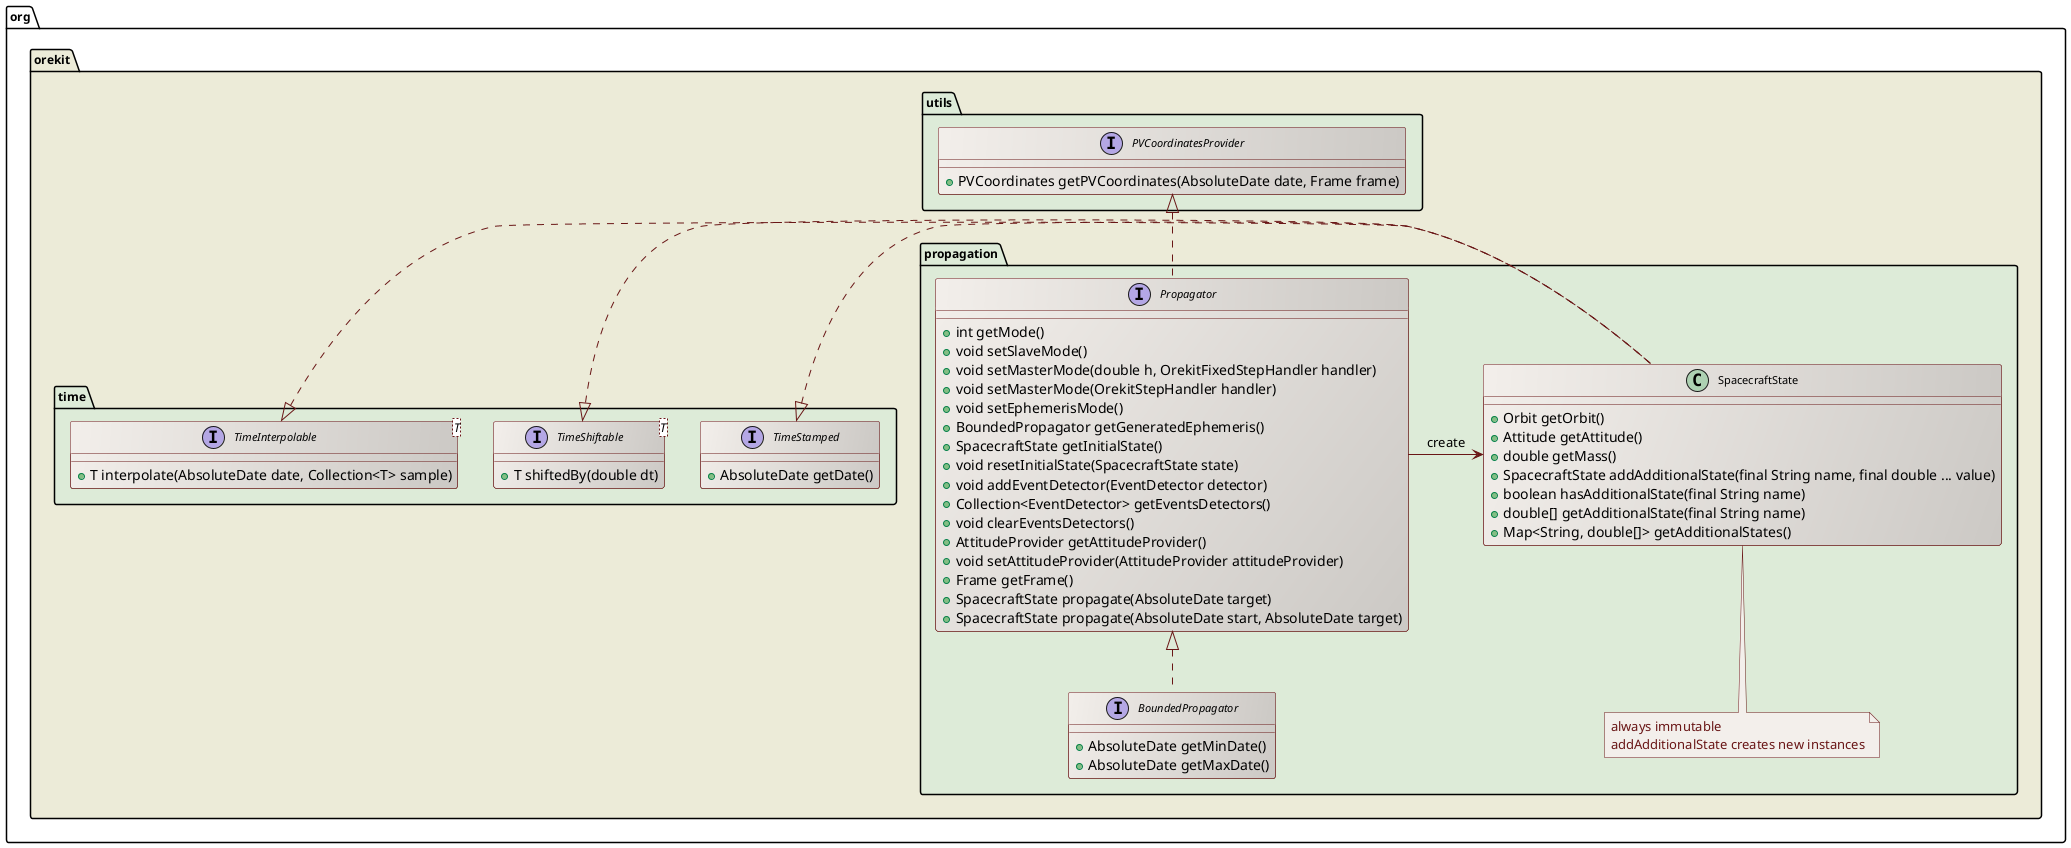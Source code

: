 ' Copyright 2002-2020 CS Group
' Licensed to CS Group (CS) under one or more
' contributor license agreements.  See the NOTICE file distributed with
' this work for additional information regarding copyright ownership.
' CS licenses this file to You under the Apache License, Version 2.0
' (the "License"); you may not use this file except in compliance with
' the License.  You may obtain a copy of the License at
'
'   http://www.apache.org/licenses/LICENSE-2.0
'
' Unless required by applicable law or agreed to in writing, software
' distributed under the License is distributed on an "AS IS" BASIS,
' WITHOUT WARRANTIES OR CONDITIONS OF ANY KIND, either express or implied.
' See the License for the specific language governing permissions and
' limitations under the License.
 
@startuml

  skinparam svek                  true
  skinparam ClassBackgroundColor  #F3EFEB/CCC9C5
  skinparam ClassArrowColor       #691616
  skinparam ClassBorderColor      #691616
  skinparam NoteBackgroundColor   #F3EFEB
  skinparam NoteBorderColor       #691616
  skinparam NoteFontColor         #691616
  skinparam ClassFontSize         11
  skinparam PackageFontSize       12

  package org.orekit #ECEBD8 {

    package utils #DDEBD8 {

      interface PVCoordinatesProvider {
        +PVCoordinates getPVCoordinates(AbsoluteDate date, Frame frame)
      }

    }


    package time #DDEBD8 {

      interface TimeStamped {
        +AbsoluteDate getDate()
      }

      interface "TimeShiftable<T>" as TimeShiftable_T_ {
        +T shiftedBy(double dt)
      }

      interface "TimeInterpolable<T>" as TimeInterpolable_T_ {
        +T interpolate(AbsoluteDate date, Collection<T> sample)
      }

    }

    package propagation #DDEBD8 {

      class SpacecraftState {
        +Orbit getOrbit()
        +Attitude getAttitude()
        +double getMass()
        +SpacecraftState addAdditionalState(final String name, final double ... value)
        +boolean hasAdditionalState(final String name)
        +double[] getAdditionalState(final String name)
        +Map<String, double[]> getAdditionalStates()
      }
      note bottom
        always immutable
        addAdditionalState creates new instances
      end note

      interface Propagator {
        +int getMode()
        +void setSlaveMode()
        +void setMasterMode(double h, OrekitFixedStepHandler handler)
        +void setMasterMode(OrekitStepHandler handler)
        +void setEphemerisMode()
        +BoundedPropagator getGeneratedEphemeris()
        +SpacecraftState getInitialState()
        +void resetInitialState(SpacecraftState state)
        +void addEventDetector(EventDetector detector)
        +Collection<EventDetector> getEventsDetectors()
        +void clearEventsDetectors()
        +AttitudeProvider getAttitudeProvider()
        +void setAttitudeProvider(AttitudeProvider attitudeProvider)
        +Frame getFrame()
        +SpacecraftState propagate(AbsoluteDate target)
        +SpacecraftState propagate(AbsoluteDate start, AbsoluteDate target)
      }

      interface BoundedPropagator {
        +AbsoluteDate getMinDate()
        +AbsoluteDate getMaxDate()
      }

      Propagator            <|..     BoundedPropagator
      PVCoordinatesProvider <|.down. Propagator
      Propagator            ->       SpacecraftState : create
      TimeStamped           <|.right. SpacecraftState
      TimeShiftable_T_      <|.right. SpacecraftState
      TimeInterpolable_T_   <|.right. SpacecraftState

   }

 }

@enduml
